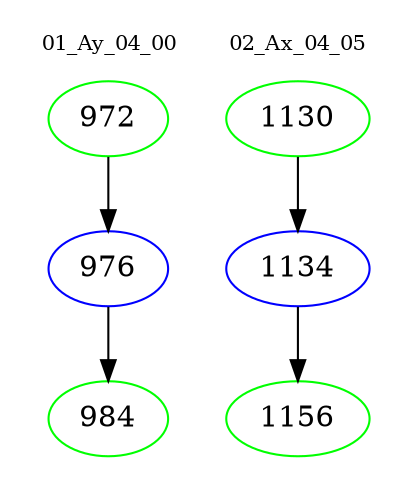 digraph{
subgraph cluster_0 {
color = white
label = "01_Ay_04_00";
fontsize=10;
T0_972 [label="972", color="green"]
T0_972 -> T0_976 [color="black"]
T0_976 [label="976", color="blue"]
T0_976 -> T0_984 [color="black"]
T0_984 [label="984", color="green"]
}
subgraph cluster_1 {
color = white
label = "02_Ax_04_05";
fontsize=10;
T1_1130 [label="1130", color="green"]
T1_1130 -> T1_1134 [color="black"]
T1_1134 [label="1134", color="blue"]
T1_1134 -> T1_1156 [color="black"]
T1_1156 [label="1156", color="green"]
}
}
